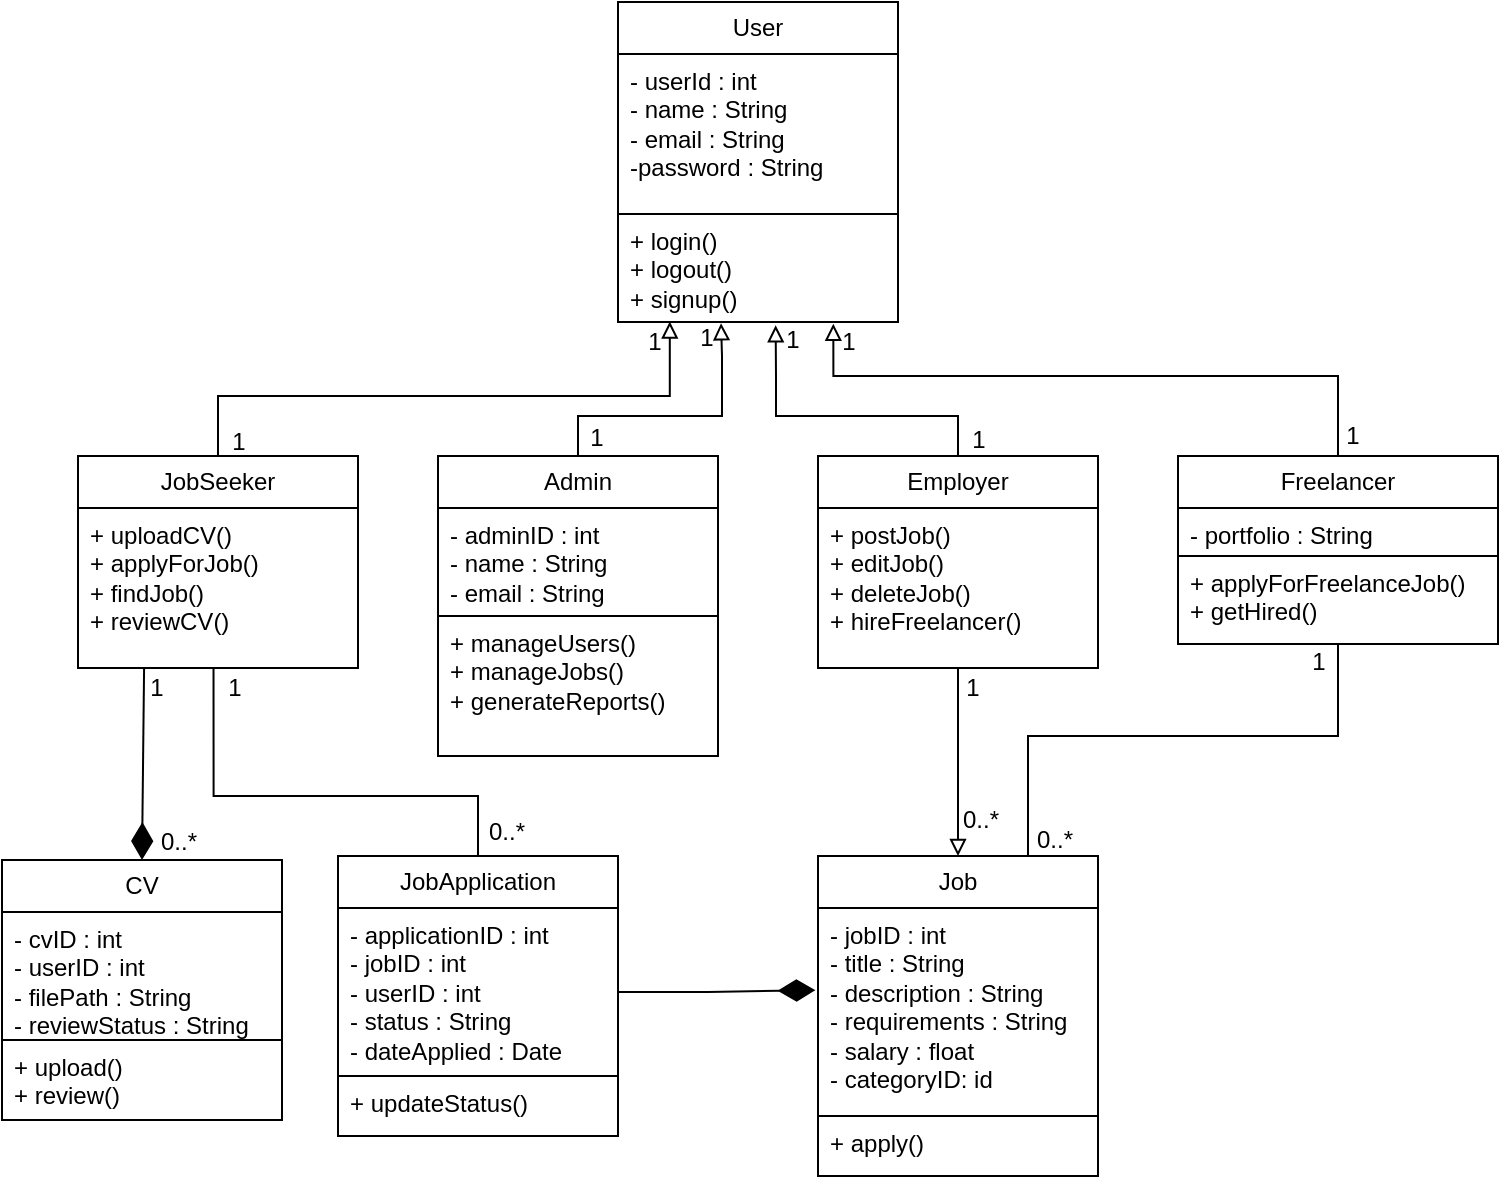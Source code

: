 <mxfile version="26.0.6">
  <diagram name="Page-1" id="3VrB5hONj2gFAn1QqN-y">
    <mxGraphModel dx="158" dy="1605" grid="1" gridSize="10" guides="1" tooltips="1" connect="1" arrows="1" fold="1" page="1" pageScale="1" pageWidth="850" pageHeight="1100" math="0" shadow="0">
      <root>
        <mxCell id="0" />
        <mxCell id="1" parent="0" />
        <mxCell id="zBGNd8jJPVtmBsi_LZ6R-2" value="User" style="swimlane;fontStyle=0;childLayout=stackLayout;horizontal=1;startSize=26;fillColor=none;horizontalStack=0;resizeParent=1;resizeParentMax=0;resizeLast=0;collapsible=1;marginBottom=0;whiteSpace=wrap;html=1;" parent="1" vertex="1">
          <mxGeometry x="1440" y="-137" width="140" height="160" as="geometry" />
        </mxCell>
        <mxCell id="zBGNd8jJPVtmBsi_LZ6R-4" value="&lt;div&gt;- userId : int&lt;br&gt;&lt;/div&gt;- name : String&lt;div&gt;- email : String&lt;div&gt;-password : String&lt;/div&gt;&lt;/div&gt;" style="text;strokeColor=default;fillColor=none;align=left;verticalAlign=top;spacingLeft=4;spacingRight=4;overflow=hidden;rotatable=0;points=[[0,0.5],[1,0.5]];portConstraint=eastwest;whiteSpace=wrap;html=1;" parent="zBGNd8jJPVtmBsi_LZ6R-2" vertex="1">
          <mxGeometry y="26" width="140" height="80" as="geometry" />
        </mxCell>
        <mxCell id="zBGNd8jJPVtmBsi_LZ6R-5" value="+ login()&lt;div&gt;+ logout()&lt;/div&gt;&lt;div&gt;+ signup()&lt;/div&gt;" style="text;strokeColor=none;fillColor=none;align=left;verticalAlign=top;spacingLeft=4;spacingRight=4;overflow=hidden;rotatable=0;points=[[0,0.5],[1,0.5]];portConstraint=eastwest;whiteSpace=wrap;html=1;" parent="zBGNd8jJPVtmBsi_LZ6R-2" vertex="1">
          <mxGeometry y="106" width="140" height="54" as="geometry" />
        </mxCell>
        <mxCell id="zBGNd8jJPVtmBsi_LZ6R-21" style="rounded=0;orthogonalLoop=1;jettySize=auto;html=1;exitX=0.5;exitY=0;exitDx=0;exitDy=0;entryX=0.185;entryY=0.996;entryDx=0;entryDy=0;endArrow=block;endFill=0;edgeStyle=orthogonalEdgeStyle;entryPerimeter=0;" parent="1" source="zBGNd8jJPVtmBsi_LZ6R-6" target="zBGNd8jJPVtmBsi_LZ6R-5" edge="1">
          <mxGeometry relative="1" as="geometry">
            <Array as="points">
              <mxPoint x="1240" y="60" />
              <mxPoint x="1466" y="60" />
            </Array>
          </mxGeometry>
        </mxCell>
        <mxCell id="zBGNd8jJPVtmBsi_LZ6R-6" value="JobSeeker" style="swimlane;fontStyle=0;childLayout=stackLayout;horizontal=1;startSize=26;fillColor=none;horizontalStack=0;resizeParent=1;resizeParentMax=0;resizeLast=0;collapsible=1;marginBottom=0;whiteSpace=wrap;html=1;" parent="1" vertex="1">
          <mxGeometry x="1170" y="90" width="140" height="106" as="geometry" />
        </mxCell>
        <mxCell id="zBGNd8jJPVtmBsi_LZ6R-7" value="&lt;div&gt;+ uploadCV()&lt;/div&gt;&lt;div&gt;+ applyForJob()&lt;/div&gt;&lt;div&gt;+ findJob()&lt;/div&gt;&lt;div&gt;+ reviewCV()&lt;/div&gt;" style="text;strokeColor=default;fillColor=none;align=left;verticalAlign=top;spacingLeft=4;spacingRight=4;overflow=hidden;rotatable=0;points=[[0,0.5],[1,0.5]];portConstraint=eastwest;whiteSpace=wrap;html=1;" parent="zBGNd8jJPVtmBsi_LZ6R-6" vertex="1">
          <mxGeometry y="26" width="140" height="80" as="geometry" />
        </mxCell>
        <mxCell id="zBGNd8jJPVtmBsi_LZ6R-9" value="Employer" style="swimlane;fontStyle=0;childLayout=stackLayout;horizontal=1;startSize=26;fillColor=none;horizontalStack=0;resizeParent=1;resizeParentMax=0;resizeLast=0;collapsible=1;marginBottom=0;whiteSpace=wrap;html=1;" parent="1" vertex="1">
          <mxGeometry x="1540" y="90" width="140" height="106" as="geometry" />
        </mxCell>
        <mxCell id="zBGNd8jJPVtmBsi_LZ6R-10" value="&lt;div&gt;+ postJob()&lt;/div&gt;&lt;div&gt;+ editJob()&lt;/div&gt;&lt;div&gt;+ deleteJob()&lt;/div&gt;&lt;div&gt;+ hireFreelancer()&lt;/div&gt;" style="text;strokeColor=default;fillColor=none;align=left;verticalAlign=top;spacingLeft=4;spacingRight=4;overflow=hidden;rotatable=0;points=[[0,0.5],[1,0.5]];portConstraint=eastwest;whiteSpace=wrap;html=1;" parent="zBGNd8jJPVtmBsi_LZ6R-9" vertex="1">
          <mxGeometry y="26" width="140" height="80" as="geometry" />
        </mxCell>
        <mxCell id="zBGNd8jJPVtmBsi_LZ6R-24" style="rounded=0;orthogonalLoop=1;jettySize=auto;html=1;exitX=0.5;exitY=0;exitDx=0;exitDy=0;entryX=0.769;entryY=1.016;entryDx=0;entryDy=0;endArrow=block;endFill=0;edgeStyle=orthogonalEdgeStyle;entryPerimeter=0;" parent="1" source="zBGNd8jJPVtmBsi_LZ6R-12" target="zBGNd8jJPVtmBsi_LZ6R-5" edge="1">
          <mxGeometry relative="1" as="geometry">
            <Array as="points">
              <mxPoint x="1800" y="50" />
              <mxPoint x="1548" y="50" />
            </Array>
          </mxGeometry>
        </mxCell>
        <mxCell id="mht1874FwiakoGQVggqD-4" style="edgeStyle=orthogonalEdgeStyle;rounded=0;orthogonalLoop=1;jettySize=auto;html=1;entryX=0.75;entryY=0;entryDx=0;entryDy=0;endArrow=none;endFill=0;" edge="1" parent="1" source="zBGNd8jJPVtmBsi_LZ6R-12" target="zBGNd8jJPVtmBsi_LZ6R-35">
          <mxGeometry relative="1" as="geometry">
            <Array as="points">
              <mxPoint x="1800" y="230" />
              <mxPoint x="1645" y="230" />
            </Array>
          </mxGeometry>
        </mxCell>
        <mxCell id="zBGNd8jJPVtmBsi_LZ6R-12" value="Freelancer" style="swimlane;fontStyle=0;childLayout=stackLayout;horizontal=1;startSize=26;fillColor=none;horizontalStack=0;resizeParent=1;resizeParentMax=0;resizeLast=0;collapsible=1;marginBottom=0;whiteSpace=wrap;html=1;" parent="1" vertex="1">
          <mxGeometry x="1720" y="90" width="160" height="94" as="geometry" />
        </mxCell>
        <mxCell id="zBGNd8jJPVtmBsi_LZ6R-13" value="- portfolio : String" style="text;strokeColor=default;fillColor=none;align=left;verticalAlign=top;spacingLeft=4;spacingRight=4;overflow=hidden;rotatable=0;points=[[0,0.5],[1,0.5]];portConstraint=eastwest;whiteSpace=wrap;html=1;" parent="zBGNd8jJPVtmBsi_LZ6R-12" vertex="1">
          <mxGeometry y="26" width="160" height="24" as="geometry" />
        </mxCell>
        <mxCell id="zBGNd8jJPVtmBsi_LZ6R-14" value="+ applyForFreelanceJob()&lt;div&gt;+ getHired()&lt;/div&gt;" style="text;strokeColor=none;fillColor=none;align=left;verticalAlign=top;spacingLeft=4;spacingRight=4;overflow=hidden;rotatable=0;points=[[0,0.5],[1,0.5]];portConstraint=eastwest;whiteSpace=wrap;html=1;" parent="zBGNd8jJPVtmBsi_LZ6R-12" vertex="1">
          <mxGeometry y="50" width="160" height="44" as="geometry" />
        </mxCell>
        <mxCell id="zBGNd8jJPVtmBsi_LZ6R-15" value="Admin" style="swimlane;fontStyle=0;childLayout=stackLayout;horizontal=1;startSize=26;fillColor=none;horizontalStack=0;resizeParent=1;resizeParentMax=0;resizeLast=0;collapsible=1;marginBottom=0;whiteSpace=wrap;html=1;" parent="1" vertex="1">
          <mxGeometry x="1350" y="90" width="140" height="150" as="geometry" />
        </mxCell>
        <mxCell id="zBGNd8jJPVtmBsi_LZ6R-16" value="&lt;div&gt;- adminID : int&lt;/div&gt;&lt;div&gt;- name : String&lt;/div&gt;&lt;div&gt;- email : String&lt;/div&gt;" style="text;strokeColor=default;fillColor=none;align=left;verticalAlign=top;spacingLeft=4;spacingRight=4;overflow=hidden;rotatable=0;points=[[0,0.5],[1,0.5]];portConstraint=eastwest;whiteSpace=wrap;html=1;" parent="zBGNd8jJPVtmBsi_LZ6R-15" vertex="1">
          <mxGeometry y="26" width="140" height="54" as="geometry" />
        </mxCell>
        <mxCell id="zBGNd8jJPVtmBsi_LZ6R-17" value="+ manageUsers()&lt;div&gt;+ manageJobs()&lt;/div&gt;&lt;div&gt;+ generateReports()&lt;/div&gt;" style="text;strokeColor=none;fillColor=none;align=left;verticalAlign=top;spacingLeft=4;spacingRight=4;overflow=hidden;rotatable=0;points=[[0,0.5],[1,0.5]];portConstraint=eastwest;whiteSpace=wrap;html=1;" parent="zBGNd8jJPVtmBsi_LZ6R-15" vertex="1">
          <mxGeometry y="80" width="140" height="70" as="geometry" />
        </mxCell>
        <mxCell id="zBGNd8jJPVtmBsi_LZ6R-22" style="rounded=0;orthogonalLoop=1;jettySize=auto;html=1;exitX=0.5;exitY=0;exitDx=0;exitDy=0;entryX=0.368;entryY=1.011;entryDx=0;entryDy=0;entryPerimeter=0;endArrow=block;endFill=0;edgeStyle=orthogonalEdgeStyle;" parent="1" source="zBGNd8jJPVtmBsi_LZ6R-15" target="zBGNd8jJPVtmBsi_LZ6R-5" edge="1">
          <mxGeometry relative="1" as="geometry">
            <Array as="points">
              <mxPoint x="1420" y="70" />
              <mxPoint x="1492" y="70" />
              <mxPoint x="1492" y="40" />
              <mxPoint x="1492" y="40" />
            </Array>
          </mxGeometry>
        </mxCell>
        <mxCell id="zBGNd8jJPVtmBsi_LZ6R-23" style="rounded=0;orthogonalLoop=1;jettySize=auto;html=1;exitX=0.5;exitY=0;exitDx=0;exitDy=0;endArrow=block;endFill=0;edgeStyle=orthogonalEdgeStyle;entryX=0.563;entryY=1.03;entryDx=0;entryDy=0;entryPerimeter=0;" parent="1" source="zBGNd8jJPVtmBsi_LZ6R-9" target="zBGNd8jJPVtmBsi_LZ6R-5" edge="1">
          <mxGeometry relative="1" as="geometry">
            <mxPoint x="1571" y="30" as="targetPoint" />
            <Array as="points">
              <mxPoint x="1610" y="70" />
              <mxPoint x="1519" y="70" />
              <mxPoint x="1519" y="50" />
            </Array>
          </mxGeometry>
        </mxCell>
        <mxCell id="zBGNd8jJPVtmBsi_LZ6R-35" value="Job" style="swimlane;fontStyle=0;childLayout=stackLayout;horizontal=1;startSize=26;fillColor=none;horizontalStack=0;resizeParent=1;resizeParentMax=0;resizeLast=0;collapsible=1;marginBottom=0;whiteSpace=wrap;html=1;" parent="1" vertex="1">
          <mxGeometry x="1540" y="290" width="140" height="160" as="geometry" />
        </mxCell>
        <mxCell id="zBGNd8jJPVtmBsi_LZ6R-36" value="&lt;div&gt;- jobID : int&lt;/div&gt;&lt;div&gt;- title : String&lt;/div&gt;&lt;div&gt;- description : String&lt;/div&gt;&lt;div&gt;- requirements : String&lt;/div&gt;&lt;div&gt;- salary : float&lt;/div&gt;&lt;div&gt;- categoryID: id&lt;/div&gt;" style="text;strokeColor=default;fillColor=none;align=left;verticalAlign=top;spacingLeft=4;spacingRight=4;overflow=hidden;rotatable=0;points=[[0,0.5],[1,0.5]];portConstraint=eastwest;whiteSpace=wrap;html=1;" parent="zBGNd8jJPVtmBsi_LZ6R-35" vertex="1">
          <mxGeometry y="26" width="140" height="104" as="geometry" />
        </mxCell>
        <mxCell id="zBGNd8jJPVtmBsi_LZ6R-37" value="+ apply()" style="text;strokeColor=none;fillColor=none;align=left;verticalAlign=top;spacingLeft=4;spacingRight=4;overflow=hidden;rotatable=0;points=[[0,0.5],[1,0.5]];portConstraint=eastwest;whiteSpace=wrap;html=1;" parent="zBGNd8jJPVtmBsi_LZ6R-35" vertex="1">
          <mxGeometry y="130" width="140" height="30" as="geometry" />
        </mxCell>
        <mxCell id="zBGNd8jJPVtmBsi_LZ6R-38" value="CV" style="swimlane;fontStyle=0;childLayout=stackLayout;horizontal=1;startSize=26;fillColor=none;horizontalStack=0;resizeParent=1;resizeParentMax=0;resizeLast=0;collapsible=1;marginBottom=0;whiteSpace=wrap;html=1;" parent="1" vertex="1">
          <mxGeometry x="1132" y="292" width="140" height="130" as="geometry" />
        </mxCell>
        <mxCell id="zBGNd8jJPVtmBsi_LZ6R-39" value="&lt;div&gt;- cvID : int&lt;/div&gt;&lt;div&gt;- userID : int&lt;/div&gt;&lt;div&gt;- filePath : String&lt;/div&gt;&lt;div&gt;- reviewStatus : String&lt;/div&gt;" style="text;strokeColor=default;fillColor=none;align=left;verticalAlign=top;spacingLeft=4;spacingRight=4;overflow=hidden;rotatable=0;points=[[0,0.5],[1,0.5]];portConstraint=eastwest;whiteSpace=wrap;html=1;" parent="zBGNd8jJPVtmBsi_LZ6R-38" vertex="1">
          <mxGeometry y="26" width="140" height="64" as="geometry" />
        </mxCell>
        <mxCell id="zBGNd8jJPVtmBsi_LZ6R-40" value="+ upload()&lt;div&gt;+ review()&lt;/div&gt;" style="text;strokeColor=none;fillColor=none;align=left;verticalAlign=top;spacingLeft=4;spacingRight=4;overflow=hidden;rotatable=0;points=[[0,0.5],[1,0.5]];portConstraint=eastwest;whiteSpace=wrap;html=1;" parent="zBGNd8jJPVtmBsi_LZ6R-38" vertex="1">
          <mxGeometry y="90" width="140" height="40" as="geometry" />
        </mxCell>
        <mxCell id="zBGNd8jJPVtmBsi_LZ6R-41" value="JobApplication" style="swimlane;fontStyle=0;childLayout=stackLayout;horizontal=1;startSize=26;fillColor=none;horizontalStack=0;resizeParent=1;resizeParentMax=0;resizeLast=0;collapsible=1;marginBottom=0;whiteSpace=wrap;html=1;" parent="1" vertex="1">
          <mxGeometry x="1300" y="290" width="140" height="140" as="geometry" />
        </mxCell>
        <mxCell id="zBGNd8jJPVtmBsi_LZ6R-42" value="&lt;div&gt;- applicationID : int&lt;/div&gt;&lt;div&gt;- jobID : int&lt;/div&gt;&lt;div&gt;- userID : int&lt;/div&gt;&lt;div&gt;- status : String&lt;/div&gt;&lt;div&gt;- dateApplied : Date&lt;/div&gt;" style="text;strokeColor=default;fillColor=none;align=left;verticalAlign=top;spacingLeft=4;spacingRight=4;overflow=hidden;rotatable=0;points=[[0,0.5],[1,0.5]];portConstraint=eastwest;whiteSpace=wrap;html=1;" parent="zBGNd8jJPVtmBsi_LZ6R-41" vertex="1">
          <mxGeometry y="26" width="140" height="84" as="geometry" />
        </mxCell>
        <mxCell id="zBGNd8jJPVtmBsi_LZ6R-43" value="+ updateStatus()" style="text;strokeColor=none;fillColor=none;align=left;verticalAlign=top;spacingLeft=4;spacingRight=4;overflow=hidden;rotatable=0;points=[[0,0.5],[1,0.5]];portConstraint=eastwest;whiteSpace=wrap;html=1;" parent="zBGNd8jJPVtmBsi_LZ6R-41" vertex="1">
          <mxGeometry y="110" width="140" height="30" as="geometry" />
        </mxCell>
        <mxCell id="zBGNd8jJPVtmBsi_LZ6R-47" style="rounded=0;orthogonalLoop=1;jettySize=auto;html=1;exitX=0.5;exitY=0;exitDx=0;exitDy=0;endArrow=none;endFill=0;entryX=0.236;entryY=1.005;entryDx=0;entryDy=0;entryPerimeter=0;endSize=16;startArrow=diamondThin;startFill=1;startSize=16;" parent="1" source="zBGNd8jJPVtmBsi_LZ6R-38" target="zBGNd8jJPVtmBsi_LZ6R-7" edge="1">
          <mxGeometry relative="1" as="geometry">
            <mxPoint x="1202" y="210" as="targetPoint" />
          </mxGeometry>
        </mxCell>
        <mxCell id="zBGNd8jJPVtmBsi_LZ6R-49" style="rounded=0;orthogonalLoop=1;jettySize=auto;html=1;entryX=0.484;entryY=0.998;entryDx=0;entryDy=0;entryPerimeter=0;endArrow=none;endFill=0;exitX=0.5;exitY=0;exitDx=0;exitDy=0;edgeStyle=orthogonalEdgeStyle;" parent="1" source="zBGNd8jJPVtmBsi_LZ6R-41" target="zBGNd8jJPVtmBsi_LZ6R-7" edge="1">
          <mxGeometry relative="1" as="geometry">
            <Array as="points">
              <mxPoint x="1370" y="260" />
              <mxPoint x="1238" y="260" />
            </Array>
          </mxGeometry>
        </mxCell>
        <mxCell id="zBGNd8jJPVtmBsi_LZ6R-53" style="rounded=0;orthogonalLoop=1;jettySize=auto;html=1;exitX=0.5;exitY=0;exitDx=0;exitDy=0;endArrow=none;endFill=0;startArrow=block;startFill=0;" parent="1" source="zBGNd8jJPVtmBsi_LZ6R-35" target="zBGNd8jJPVtmBsi_LZ6R-10" edge="1">
          <mxGeometry relative="1" as="geometry" />
        </mxCell>
        <mxCell id="mht1874FwiakoGQVggqD-3" style="edgeStyle=orthogonalEdgeStyle;rounded=0;orthogonalLoop=1;jettySize=auto;html=1;entryX=-0.009;entryY=0.395;entryDx=0;entryDy=0;entryPerimeter=0;endArrow=diamondThin;endFill=1;endSize=16;" edge="1" parent="1" source="zBGNd8jJPVtmBsi_LZ6R-42" target="zBGNd8jJPVtmBsi_LZ6R-36">
          <mxGeometry relative="1" as="geometry" />
        </mxCell>
        <mxCell id="mht1874FwiakoGQVggqD-5" value="1" style="text;html=1;align=center;verticalAlign=middle;resizable=0;points=[];autosize=1;strokeColor=none;fillColor=none;" vertex="1" parent="1">
          <mxGeometry x="1443" y="18" width="30" height="30" as="geometry" />
        </mxCell>
        <mxCell id="mht1874FwiakoGQVggqD-6" value="1" style="text;html=1;align=center;verticalAlign=middle;resizable=0;points=[];autosize=1;strokeColor=none;fillColor=none;" vertex="1" parent="1">
          <mxGeometry x="1414" y="66" width="30" height="30" as="geometry" />
        </mxCell>
        <mxCell id="mht1874FwiakoGQVggqD-7" value="1" style="text;html=1;align=center;verticalAlign=middle;resizable=0;points=[];autosize=1;strokeColor=none;fillColor=none;" vertex="1" parent="1">
          <mxGeometry x="1469" y="16" width="30" height="30" as="geometry" />
        </mxCell>
        <mxCell id="mht1874FwiakoGQVggqD-8" value="1" style="text;html=1;align=center;verticalAlign=middle;resizable=0;points=[];autosize=1;strokeColor=none;fillColor=none;" vertex="1" parent="1">
          <mxGeometry x="1512" y="17" width="30" height="30" as="geometry" />
        </mxCell>
        <mxCell id="mht1874FwiakoGQVggqD-10" value="1" style="text;html=1;align=center;verticalAlign=middle;resizable=0;points=[];autosize=1;strokeColor=none;fillColor=none;" vertex="1" parent="1">
          <mxGeometry x="1540" y="18" width="30" height="30" as="geometry" />
        </mxCell>
        <mxCell id="mht1874FwiakoGQVggqD-11" value="1" style="text;html=1;align=center;verticalAlign=middle;resizable=0;points=[];autosize=1;strokeColor=none;fillColor=none;" vertex="1" parent="1">
          <mxGeometry x="1235" y="68" width="30" height="30" as="geometry" />
        </mxCell>
        <mxCell id="mht1874FwiakoGQVggqD-12" value="1" style="text;html=1;align=center;verticalAlign=middle;resizable=0;points=[];autosize=1;strokeColor=none;fillColor=none;" vertex="1" parent="1">
          <mxGeometry x="1605" y="67" width="30" height="30" as="geometry" />
        </mxCell>
        <mxCell id="mht1874FwiakoGQVggqD-13" value="1" style="text;html=1;align=center;verticalAlign=middle;resizable=0;points=[];autosize=1;strokeColor=none;fillColor=none;" vertex="1" parent="1">
          <mxGeometry x="1792" y="65" width="30" height="30" as="geometry" />
        </mxCell>
        <mxCell id="mht1874FwiakoGQVggqD-14" value="1" style="text;html=1;align=center;verticalAlign=middle;resizable=0;points=[];autosize=1;strokeColor=none;fillColor=none;" vertex="1" parent="1">
          <mxGeometry x="1194" y="191" width="30" height="30" as="geometry" />
        </mxCell>
        <mxCell id="mht1874FwiakoGQVggqD-15" value="0..*" style="text;html=1;align=center;verticalAlign=middle;resizable=0;points=[];autosize=1;strokeColor=none;fillColor=none;" vertex="1" parent="1">
          <mxGeometry x="1200" y="268" width="40" height="30" as="geometry" />
        </mxCell>
        <mxCell id="mht1874FwiakoGQVggqD-16" value="1" style="text;html=1;align=center;verticalAlign=middle;resizable=0;points=[];autosize=1;strokeColor=none;fillColor=none;" vertex="1" parent="1">
          <mxGeometry x="1233" y="191" width="30" height="30" as="geometry" />
        </mxCell>
        <mxCell id="mht1874FwiakoGQVggqD-17" value="0..*" style="text;html=1;align=center;verticalAlign=middle;resizable=0;points=[];autosize=1;strokeColor=none;fillColor=none;" vertex="1" parent="1">
          <mxGeometry x="1364" y="263" width="40" height="30" as="geometry" />
        </mxCell>
        <mxCell id="mht1874FwiakoGQVggqD-18" value="1" style="text;html=1;align=center;verticalAlign=middle;resizable=0;points=[];autosize=1;strokeColor=none;fillColor=none;" vertex="1" parent="1">
          <mxGeometry x="1602" y="191" width="30" height="30" as="geometry" />
        </mxCell>
        <mxCell id="mht1874FwiakoGQVggqD-19" value="0..*" style="text;html=1;align=center;verticalAlign=middle;resizable=0;points=[];autosize=1;strokeColor=none;fillColor=none;" vertex="1" parent="1">
          <mxGeometry x="1601" y="257" width="40" height="30" as="geometry" />
        </mxCell>
        <mxCell id="mht1874FwiakoGQVggqD-20" value="1" style="text;html=1;align=center;verticalAlign=middle;resizable=0;points=[];autosize=1;strokeColor=none;fillColor=none;" vertex="1" parent="1">
          <mxGeometry x="1775" y="178" width="30" height="30" as="geometry" />
        </mxCell>
        <mxCell id="mht1874FwiakoGQVggqD-21" value="0..*" style="text;html=1;align=center;verticalAlign=middle;resizable=0;points=[];autosize=1;strokeColor=none;fillColor=none;" vertex="1" parent="1">
          <mxGeometry x="1638" y="267" width="40" height="30" as="geometry" />
        </mxCell>
      </root>
    </mxGraphModel>
  </diagram>
</mxfile>
